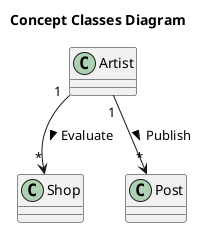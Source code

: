 @startuml

title Concept Classes Diagram 

Class Artist
Class Shop
Class Post

Artist"1" --> "*" Shop : Evaluate >

Artist"1" --> "*" Post : Publish >

@enduml
